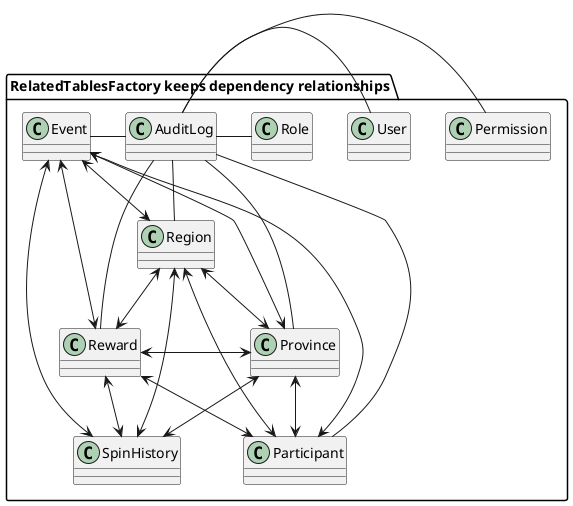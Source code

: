 @startuml Row detail tabs relation ships

' Common API Request and Response Structures for Table Components

package "RelatedTablesFactory keeps dependency relationships" {
    class Event {}
    class Region {}
    class Province {}
    class Participant {}
    class Reward {}
    class SpinHistory {}
    class AuditLog {}

    class User {}
    class Role {}
    class Permission {}



    AuditLog - Event
    AuditLog - Region
    AuditLog - Province
    AuditLog - Participant
    AuditLog - Reward
    AuditLog - User
    AuditLog - Role
    AuditLog - Permission


    Event <--> Region
    Event <--> Participant
    Event <--> Reward
    Event <--> SpinHistory
    Event <--> Province

    Province <--> Region
    Province <--> Participant
    Province <--> SpinHistory

    Region <-> Participant
    Region <-> Reward
    Region <-> SpinHistory

    Reward <-> SpinHistory
    Reward <-> Participant
    Reward <-> Province
}
@enduml
